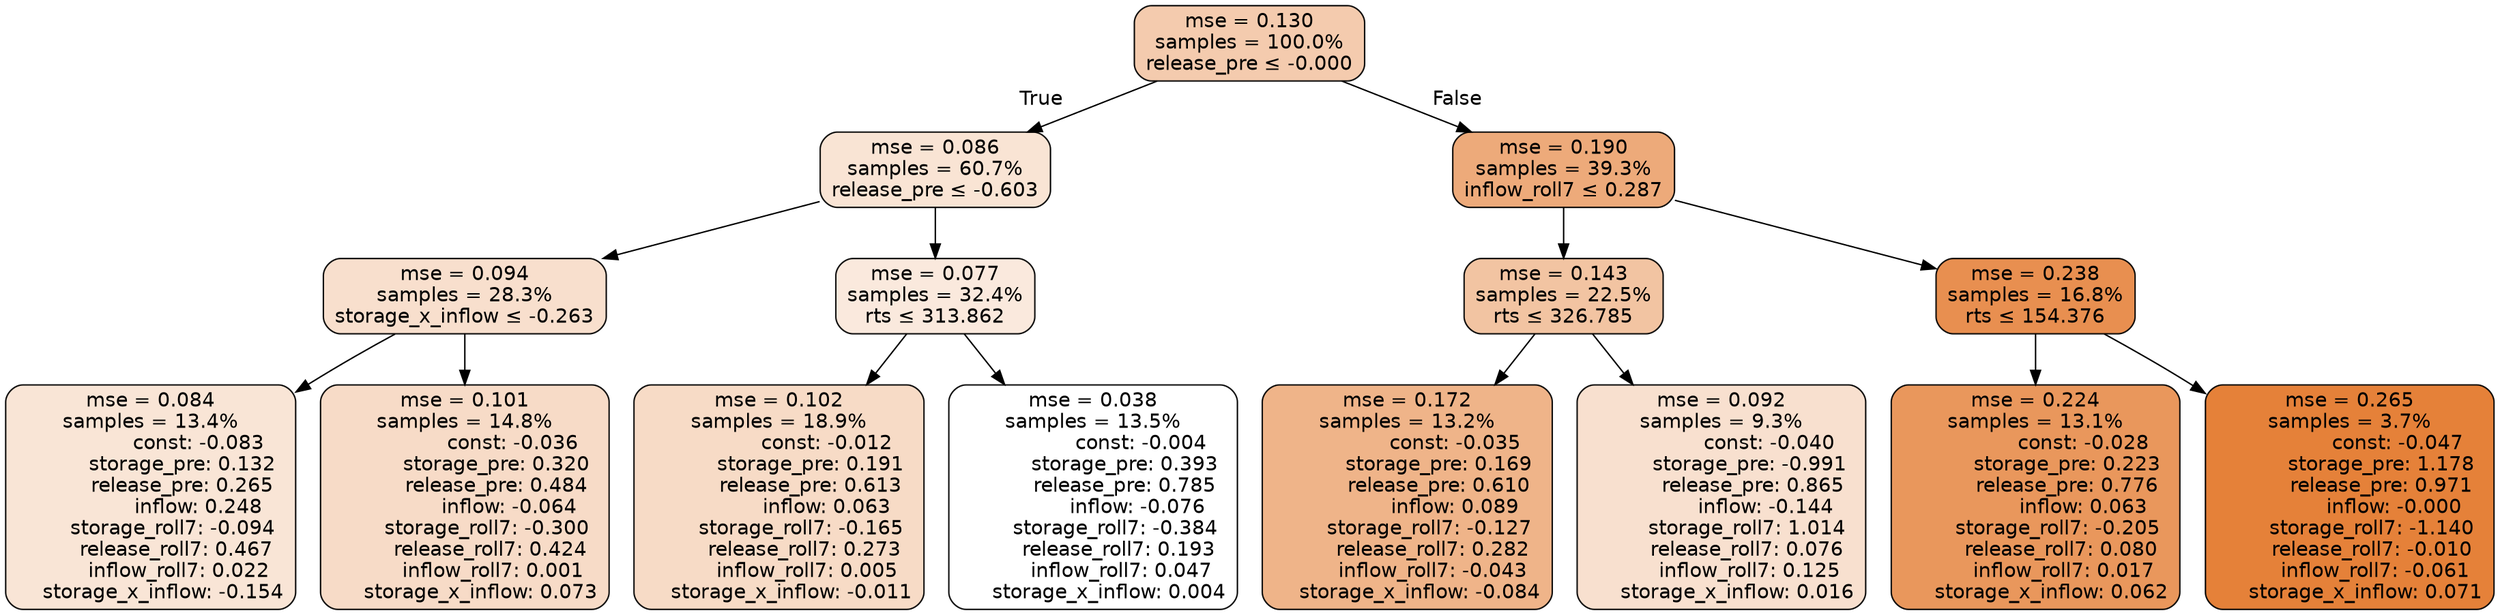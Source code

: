 digraph tree {
bgcolor="transparent"
node [shape=rectangle, style="filled, rounded", color="black", fontname=helvetica] ;
edge [fontname=helvetica] ;
	"0" [label="mse = 0.130
samples = 100.0%
release_pre &le; -0.000", fillcolor="#f4cbae"]
	"1" [label="mse = 0.086
samples = 60.7%
release_pre &le; -0.603", fillcolor="#f9e4d4"]
	"2" [label="mse = 0.094
samples = 28.3%
storage_x_inflow &le; -0.263", fillcolor="#f8dfcd"]
	"3" [label="mse = 0.084
samples = 13.4%
               const: -0.083
          storage_pre: 0.132
          release_pre: 0.265
               inflow: 0.248
       storage_roll7: -0.094
        release_roll7: 0.467
         inflow_roll7: 0.022
    storage_x_inflow: -0.154", fillcolor="#f9e5d6"]
	"4" [label="mse = 0.101
samples = 14.8%
               const: -0.036
          storage_pre: 0.320
          release_pre: 0.484
              inflow: -0.064
       storage_roll7: -0.300
        release_roll7: 0.424
         inflow_roll7: 0.001
     storage_x_inflow: 0.073", fillcolor="#f7dbc7"]
	"5" [label="mse = 0.077
samples = 32.4%
rts &le; 313.862", fillcolor="#fae9dd"]
	"6" [label="mse = 0.102
samples = 18.9%
               const: -0.012
          storage_pre: 0.191
          release_pre: 0.613
               inflow: 0.063
       storage_roll7: -0.165
        release_roll7: 0.273
         inflow_roll7: 0.005
    storage_x_inflow: -0.011", fillcolor="#f7dbc6"]
	"7" [label="mse = 0.038
samples = 13.5%
               const: -0.004
          storage_pre: 0.393
          release_pre: 0.785
              inflow: -0.076
       storage_roll7: -0.384
        release_roll7: 0.193
         inflow_roll7: 0.047
     storage_x_inflow: 0.004", fillcolor="#ffffff"]
	"8" [label="mse = 0.190
samples = 39.3%
inflow_roll7 &le; 0.287", fillcolor="#edaa7a"]
	"9" [label="mse = 0.143
samples = 22.5%
rts &le; 326.785", fillcolor="#f2c4a2"]
	"10" [label="mse = 0.172
samples = 13.2%
               const: -0.035
          storage_pre: 0.169
          release_pre: 0.610
               inflow: 0.089
       storage_roll7: -0.127
        release_roll7: 0.282
        inflow_roll7: -0.043
    storage_x_inflow: -0.084", fillcolor="#efb489"]
	"11" [label="mse = 0.092
samples = 9.3%
               const: -0.040
         storage_pre: -0.991
          release_pre: 0.865
              inflow: -0.144
        storage_roll7: 1.014
        release_roll7: 0.076
         inflow_roll7: 0.125
     storage_x_inflow: 0.016", fillcolor="#f8e0cf"]
	"12" [label="mse = 0.238
samples = 16.8%
rts &le; 154.376", fillcolor="#e88f50"]
	"13" [label="mse = 0.224
samples = 13.1%
               const: -0.028
          storage_pre: 0.223
          release_pre: 0.776
               inflow: 0.063
       storage_roll7: -0.205
        release_roll7: 0.080
         inflow_roll7: 0.017
     storage_x_inflow: 0.062", fillcolor="#e9975c"]
	"14" [label="mse = 0.265
samples = 3.7%
               const: -0.047
          storage_pre: 1.178
          release_pre: 0.971
              inflow: -0.000
       storage_roll7: -1.140
       release_roll7: -0.010
        inflow_roll7: -0.061
     storage_x_inflow: 0.071", fillcolor="#e58139"]

	"0" -> "1" [labeldistance=2.5, labelangle=45, headlabel="True"]
	"1" -> "2"
	"2" -> "3"
	"2" -> "4"
	"1" -> "5"
	"5" -> "6"
	"5" -> "7"
	"0" -> "8" [labeldistance=2.5, labelangle=-45, headlabel="False"]
	"8" -> "9"
	"9" -> "10"
	"9" -> "11"
	"8" -> "12"
	"12" -> "13"
	"12" -> "14"
}
